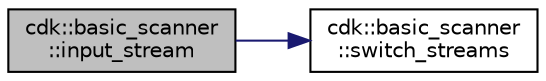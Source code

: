 digraph "cdk::basic_scanner::input_stream"
{
 // INTERACTIVE_SVG=YES
 // LATEX_PDF_SIZE
  edge [fontname="Helvetica",fontsize="10",labelfontname="Helvetica",labelfontsize="10"];
  node [fontname="Helvetica",fontsize="10",shape=record];
  rankdir="LR";
  Node1 [label="cdk::basic_scanner\l::input_stream",height=0.2,width=0.4,color="black", fillcolor="grey75", style="filled", fontcolor="black",tooltip=" "];
  Node1 -> Node2 [color="midnightblue",fontsize="10",style="solid",fontname="Helvetica"];
  Node2 [label="cdk::basic_scanner\l::switch_streams",height=0.2,width=0.4,color="black", fillcolor="white", style="filled",URL="$classcdk_1_1basic__scanner.html#a945cd1fe3044cd563a21b5821f607a4e",tooltip=" "];
}
